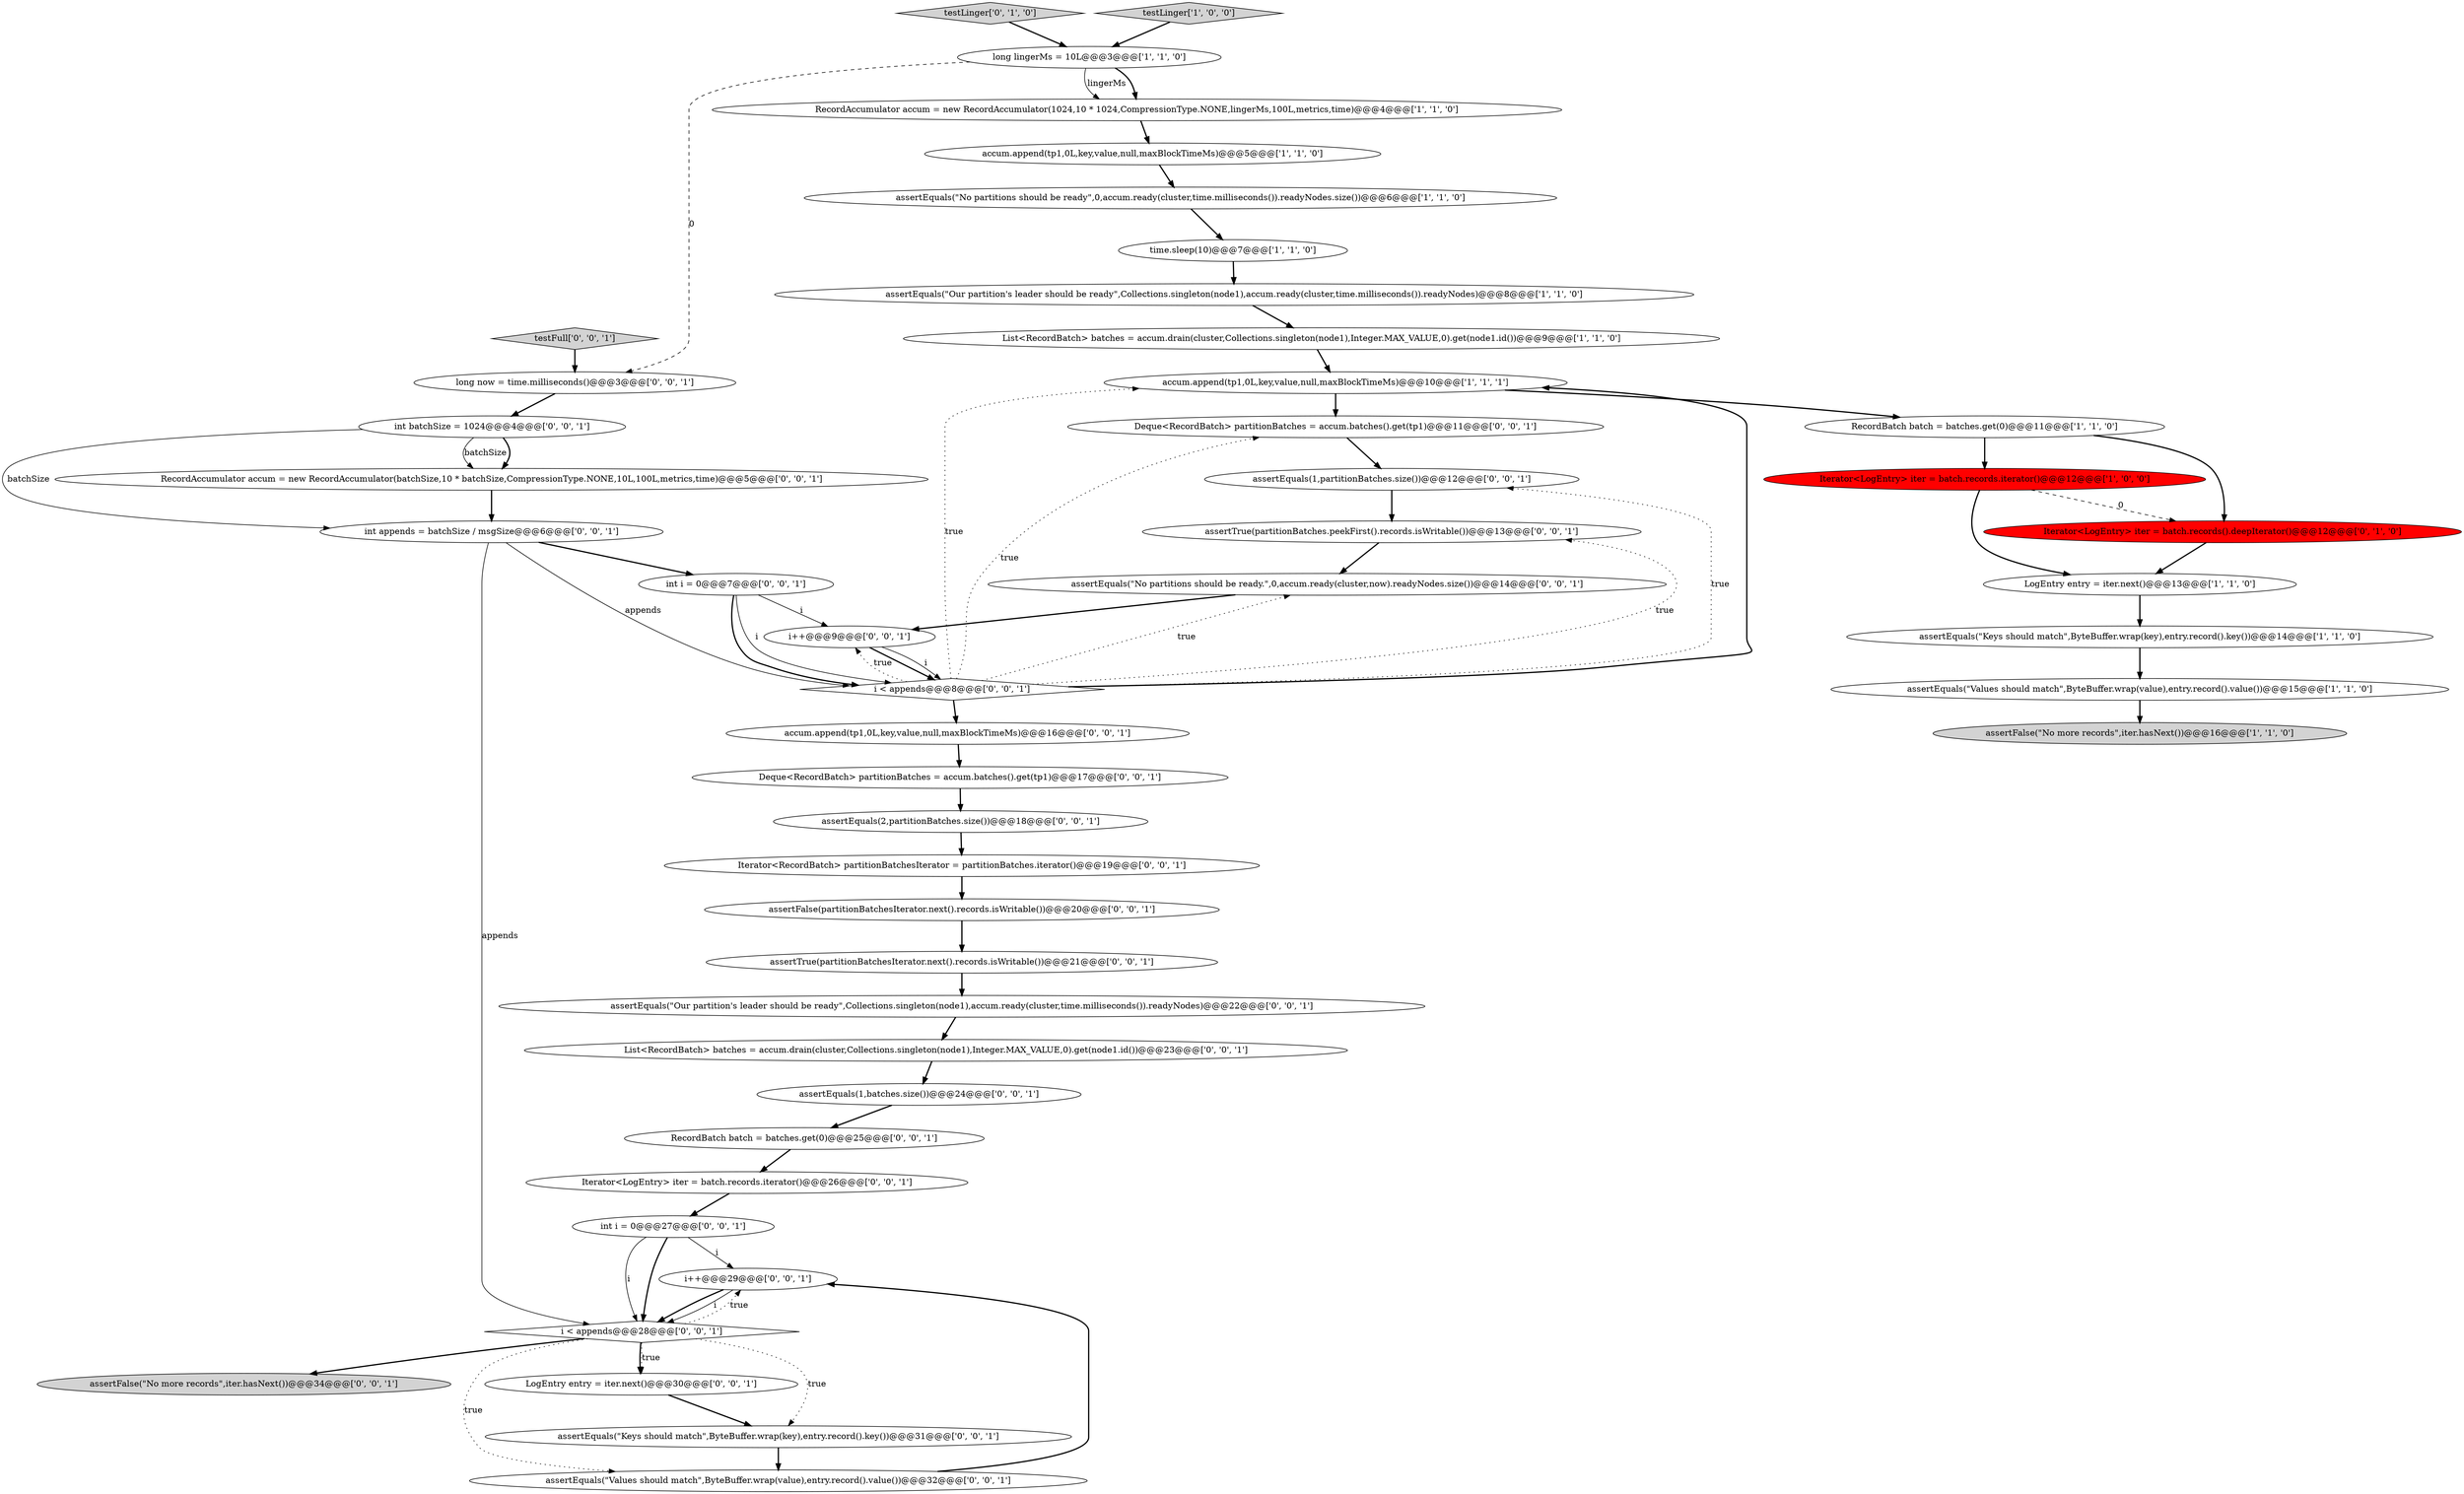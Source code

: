 digraph {
7 [style = filled, label = "assertEquals(\"Our partition's leader should be ready\",Collections.singleton(node1),accum.ready(cluster,time.milliseconds()).readyNodes)@@@8@@@['1', '1', '0']", fillcolor = white, shape = ellipse image = "AAA0AAABBB1BBB"];
41 [style = filled, label = "int i = 0@@@7@@@['0', '0', '1']", fillcolor = white, shape = ellipse image = "AAA0AAABBB3BBB"];
31 [style = filled, label = "RecordBatch batch = batches.get(0)@@@25@@@['0', '0', '1']", fillcolor = white, shape = ellipse image = "AAA0AAABBB3BBB"];
18 [style = filled, label = "int appends = batchSize / msgSize@@@6@@@['0', '0', '1']", fillcolor = white, shape = ellipse image = "AAA0AAABBB3BBB"];
26 [style = filled, label = "LogEntry entry = iter.next()@@@30@@@['0', '0', '1']", fillcolor = white, shape = ellipse image = "AAA0AAABBB3BBB"];
46 [style = filled, label = "assertEquals(\"Our partition's leader should be ready\",Collections.singleton(node1),accum.ready(cluster,time.milliseconds()).readyNodes)@@@22@@@['0', '0', '1']", fillcolor = white, shape = ellipse image = "AAA0AAABBB3BBB"];
35 [style = filled, label = "testFull['0', '0', '1']", fillcolor = lightgray, shape = diamond image = "AAA0AAABBB3BBB"];
29 [style = filled, label = "Iterator<RecordBatch> partitionBatchesIterator = partitionBatches.iterator()@@@19@@@['0', '0', '1']", fillcolor = white, shape = ellipse image = "AAA0AAABBB3BBB"];
27 [style = filled, label = "accum.append(tp1,0L,key,value,null,maxBlockTimeMs)@@@16@@@['0', '0', '1']", fillcolor = white, shape = ellipse image = "AAA0AAABBB3BBB"];
6 [style = filled, label = "LogEntry entry = iter.next()@@@13@@@['1', '1', '0']", fillcolor = white, shape = ellipse image = "AAA0AAABBB1BBB"];
16 [style = filled, label = "testLinger['0', '1', '0']", fillcolor = lightgray, shape = diamond image = "AAA0AAABBB2BBB"];
4 [style = filled, label = "RecordBatch batch = batches.get(0)@@@11@@@['1', '1', '0']", fillcolor = white, shape = ellipse image = "AAA0AAABBB1BBB"];
33 [style = filled, label = "assertFalse(partitionBatchesIterator.next().records.isWritable())@@@20@@@['0', '0', '1']", fillcolor = white, shape = ellipse image = "AAA0AAABBB3BBB"];
21 [style = filled, label = "assertTrue(partitionBatchesIterator.next().records.isWritable())@@@21@@@['0', '0', '1']", fillcolor = white, shape = ellipse image = "AAA0AAABBB3BBB"];
37 [style = filled, label = "int i = 0@@@27@@@['0', '0', '1']", fillcolor = white, shape = ellipse image = "AAA0AAABBB3BBB"];
24 [style = filled, label = "int batchSize = 1024@@@4@@@['0', '0', '1']", fillcolor = white, shape = ellipse image = "AAA0AAABBB3BBB"];
25 [style = filled, label = "i++@@@9@@@['0', '0', '1']", fillcolor = white, shape = ellipse image = "AAA0AAABBB3BBB"];
3 [style = filled, label = "testLinger['1', '0', '0']", fillcolor = lightgray, shape = diamond image = "AAA0AAABBB1BBB"];
39 [style = filled, label = "i < appends@@@8@@@['0', '0', '1']", fillcolor = white, shape = diamond image = "AAA0AAABBB3BBB"];
2 [style = filled, label = "assertEquals(\"Values should match\",ByteBuffer.wrap(value),entry.record().value())@@@15@@@['1', '1', '0']", fillcolor = white, shape = ellipse image = "AAA0AAABBB1BBB"];
11 [style = filled, label = "RecordAccumulator accum = new RecordAccumulator(1024,10 * 1024,CompressionType.NONE,lingerMs,100L,metrics,time)@@@4@@@['1', '1', '0']", fillcolor = white, shape = ellipse image = "AAA0AAABBB1BBB"];
32 [style = filled, label = "i++@@@29@@@['0', '0', '1']", fillcolor = white, shape = ellipse image = "AAA0AAABBB3BBB"];
20 [style = filled, label = "assertTrue(partitionBatches.peekFirst().records.isWritable())@@@13@@@['0', '0', '1']", fillcolor = white, shape = ellipse image = "AAA0AAABBB3BBB"];
34 [style = filled, label = "assertEquals(2,partitionBatches.size())@@@18@@@['0', '0', '1']", fillcolor = white, shape = ellipse image = "AAA0AAABBB3BBB"];
14 [style = filled, label = "assertFalse(\"No more records\",iter.hasNext())@@@16@@@['1', '1', '0']", fillcolor = lightgray, shape = ellipse image = "AAA0AAABBB1BBB"];
8 [style = filled, label = "List<RecordBatch> batches = accum.drain(cluster,Collections.singleton(node1),Integer.MAX_VALUE,0).get(node1.id())@@@9@@@['1', '1', '0']", fillcolor = white, shape = ellipse image = "AAA0AAABBB1BBB"];
36 [style = filled, label = "long now = time.milliseconds()@@@3@@@['0', '0', '1']", fillcolor = white, shape = ellipse image = "AAA0AAABBB3BBB"];
28 [style = filled, label = "assertEquals(\"No partitions should be ready.\",0,accum.ready(cluster,now).readyNodes.size())@@@14@@@['0', '0', '1']", fillcolor = white, shape = ellipse image = "AAA0AAABBB3BBB"];
23 [style = filled, label = "assertEquals(1,partitionBatches.size())@@@12@@@['0', '0', '1']", fillcolor = white, shape = ellipse image = "AAA0AAABBB3BBB"];
19 [style = filled, label = "assertFalse(\"No more records\",iter.hasNext())@@@34@@@['0', '0', '1']", fillcolor = lightgray, shape = ellipse image = "AAA0AAABBB3BBB"];
38 [style = filled, label = "Deque<RecordBatch> partitionBatches = accum.batches().get(tp1)@@@17@@@['0', '0', '1']", fillcolor = white, shape = ellipse image = "AAA0AAABBB3BBB"];
1 [style = filled, label = "assertEquals(\"Keys should match\",ByteBuffer.wrap(key),entry.record().key())@@@14@@@['1', '1', '0']", fillcolor = white, shape = ellipse image = "AAA0AAABBB1BBB"];
9 [style = filled, label = "time.sleep(10)@@@7@@@['1', '1', '0']", fillcolor = white, shape = ellipse image = "AAA0AAABBB1BBB"];
13 [style = filled, label = "Iterator<LogEntry> iter = batch.records.iterator()@@@12@@@['1', '0', '0']", fillcolor = red, shape = ellipse image = "AAA1AAABBB1BBB"];
17 [style = filled, label = "List<RecordBatch> batches = accum.drain(cluster,Collections.singleton(node1),Integer.MAX_VALUE,0).get(node1.id())@@@23@@@['0', '0', '1']", fillcolor = white, shape = ellipse image = "AAA0AAABBB3BBB"];
5 [style = filled, label = "accum.append(tp1,0L,key,value,null,maxBlockTimeMs)@@@10@@@['1', '1', '1']", fillcolor = white, shape = ellipse image = "AAA0AAABBB1BBB"];
45 [style = filled, label = "i < appends@@@28@@@['0', '0', '1']", fillcolor = white, shape = diamond image = "AAA0AAABBB3BBB"];
30 [style = filled, label = "Iterator<LogEntry> iter = batch.records.iterator()@@@26@@@['0', '0', '1']", fillcolor = white, shape = ellipse image = "AAA0AAABBB3BBB"];
40 [style = filled, label = "Deque<RecordBatch> partitionBatches = accum.batches().get(tp1)@@@11@@@['0', '0', '1']", fillcolor = white, shape = ellipse image = "AAA0AAABBB3BBB"];
15 [style = filled, label = "Iterator<LogEntry> iter = batch.records().deepIterator()@@@12@@@['0', '1', '0']", fillcolor = red, shape = ellipse image = "AAA1AAABBB2BBB"];
22 [style = filled, label = "assertEquals(1,batches.size())@@@24@@@['0', '0', '1']", fillcolor = white, shape = ellipse image = "AAA0AAABBB3BBB"];
44 [style = filled, label = "assertEquals(\"Values should match\",ByteBuffer.wrap(value),entry.record().value())@@@32@@@['0', '0', '1']", fillcolor = white, shape = ellipse image = "AAA0AAABBB3BBB"];
43 [style = filled, label = "RecordAccumulator accum = new RecordAccumulator(batchSize,10 * batchSize,CompressionType.NONE,10L,100L,metrics,time)@@@5@@@['0', '0', '1']", fillcolor = white, shape = ellipse image = "AAA0AAABBB3BBB"];
42 [style = filled, label = "assertEquals(\"Keys should match\",ByteBuffer.wrap(key),entry.record().key())@@@31@@@['0', '0', '1']", fillcolor = white, shape = ellipse image = "AAA0AAABBB3BBB"];
0 [style = filled, label = "long lingerMs = 10L@@@3@@@['1', '1', '0']", fillcolor = white, shape = ellipse image = "AAA0AAABBB1BBB"];
10 [style = filled, label = "assertEquals(\"No partitions should be ready\",0,accum.ready(cluster,time.milliseconds()).readyNodes.size())@@@6@@@['1', '1', '0']", fillcolor = white, shape = ellipse image = "AAA0AAABBB1BBB"];
12 [style = filled, label = "accum.append(tp1,0L,key,value,null,maxBlockTimeMs)@@@5@@@['1', '1', '0']", fillcolor = white, shape = ellipse image = "AAA0AAABBB1BBB"];
34->29 [style = bold, label=""];
32->45 [style = bold, label=""];
16->0 [style = bold, label=""];
23->20 [style = bold, label=""];
27->38 [style = bold, label=""];
26->42 [style = bold, label=""];
25->39 [style = bold, label=""];
39->25 [style = dotted, label="true"];
39->5 [style = bold, label=""];
41->39 [style = solid, label="i"];
4->13 [style = bold, label=""];
4->15 [style = bold, label=""];
37->45 [style = solid, label="i"];
20->28 [style = bold, label=""];
22->31 [style = bold, label=""];
0->11 [style = bold, label=""];
11->12 [style = bold, label=""];
37->32 [style = solid, label="i"];
15->6 [style = bold, label=""];
32->45 [style = solid, label="i"];
30->37 [style = bold, label=""];
24->43 [style = bold, label=""];
43->18 [style = bold, label=""];
18->39 [style = solid, label="appends"];
9->7 [style = bold, label=""];
18->45 [style = solid, label="appends"];
7->8 [style = bold, label=""];
39->27 [style = bold, label=""];
24->18 [style = solid, label="batchSize"];
17->22 [style = bold, label=""];
40->23 [style = bold, label=""];
13->15 [style = dashed, label="0"];
3->0 [style = bold, label=""];
39->23 [style = dotted, label="true"];
6->1 [style = bold, label=""];
21->46 [style = bold, label=""];
12->10 [style = bold, label=""];
24->43 [style = solid, label="batchSize"];
29->33 [style = bold, label=""];
36->24 [style = bold, label=""];
42->44 [style = bold, label=""];
8->5 [style = bold, label=""];
45->19 [style = bold, label=""];
45->44 [style = dotted, label="true"];
44->32 [style = bold, label=""];
5->4 [style = bold, label=""];
2->14 [style = bold, label=""];
31->30 [style = bold, label=""];
38->34 [style = bold, label=""];
45->26 [style = dotted, label="true"];
28->25 [style = bold, label=""];
45->42 [style = dotted, label="true"];
39->40 [style = dotted, label="true"];
39->5 [style = dotted, label="true"];
37->45 [style = bold, label=""];
10->9 [style = bold, label=""];
1->2 [style = bold, label=""];
18->41 [style = bold, label=""];
45->26 [style = bold, label=""];
39->28 [style = dotted, label="true"];
13->6 [style = bold, label=""];
41->39 [style = bold, label=""];
5->40 [style = bold, label=""];
33->21 [style = bold, label=""];
35->36 [style = bold, label=""];
25->39 [style = solid, label="i"];
46->17 [style = bold, label=""];
39->20 [style = dotted, label="true"];
0->36 [style = dashed, label="0"];
0->11 [style = solid, label="lingerMs"];
41->25 [style = solid, label="i"];
45->32 [style = dotted, label="true"];
}
